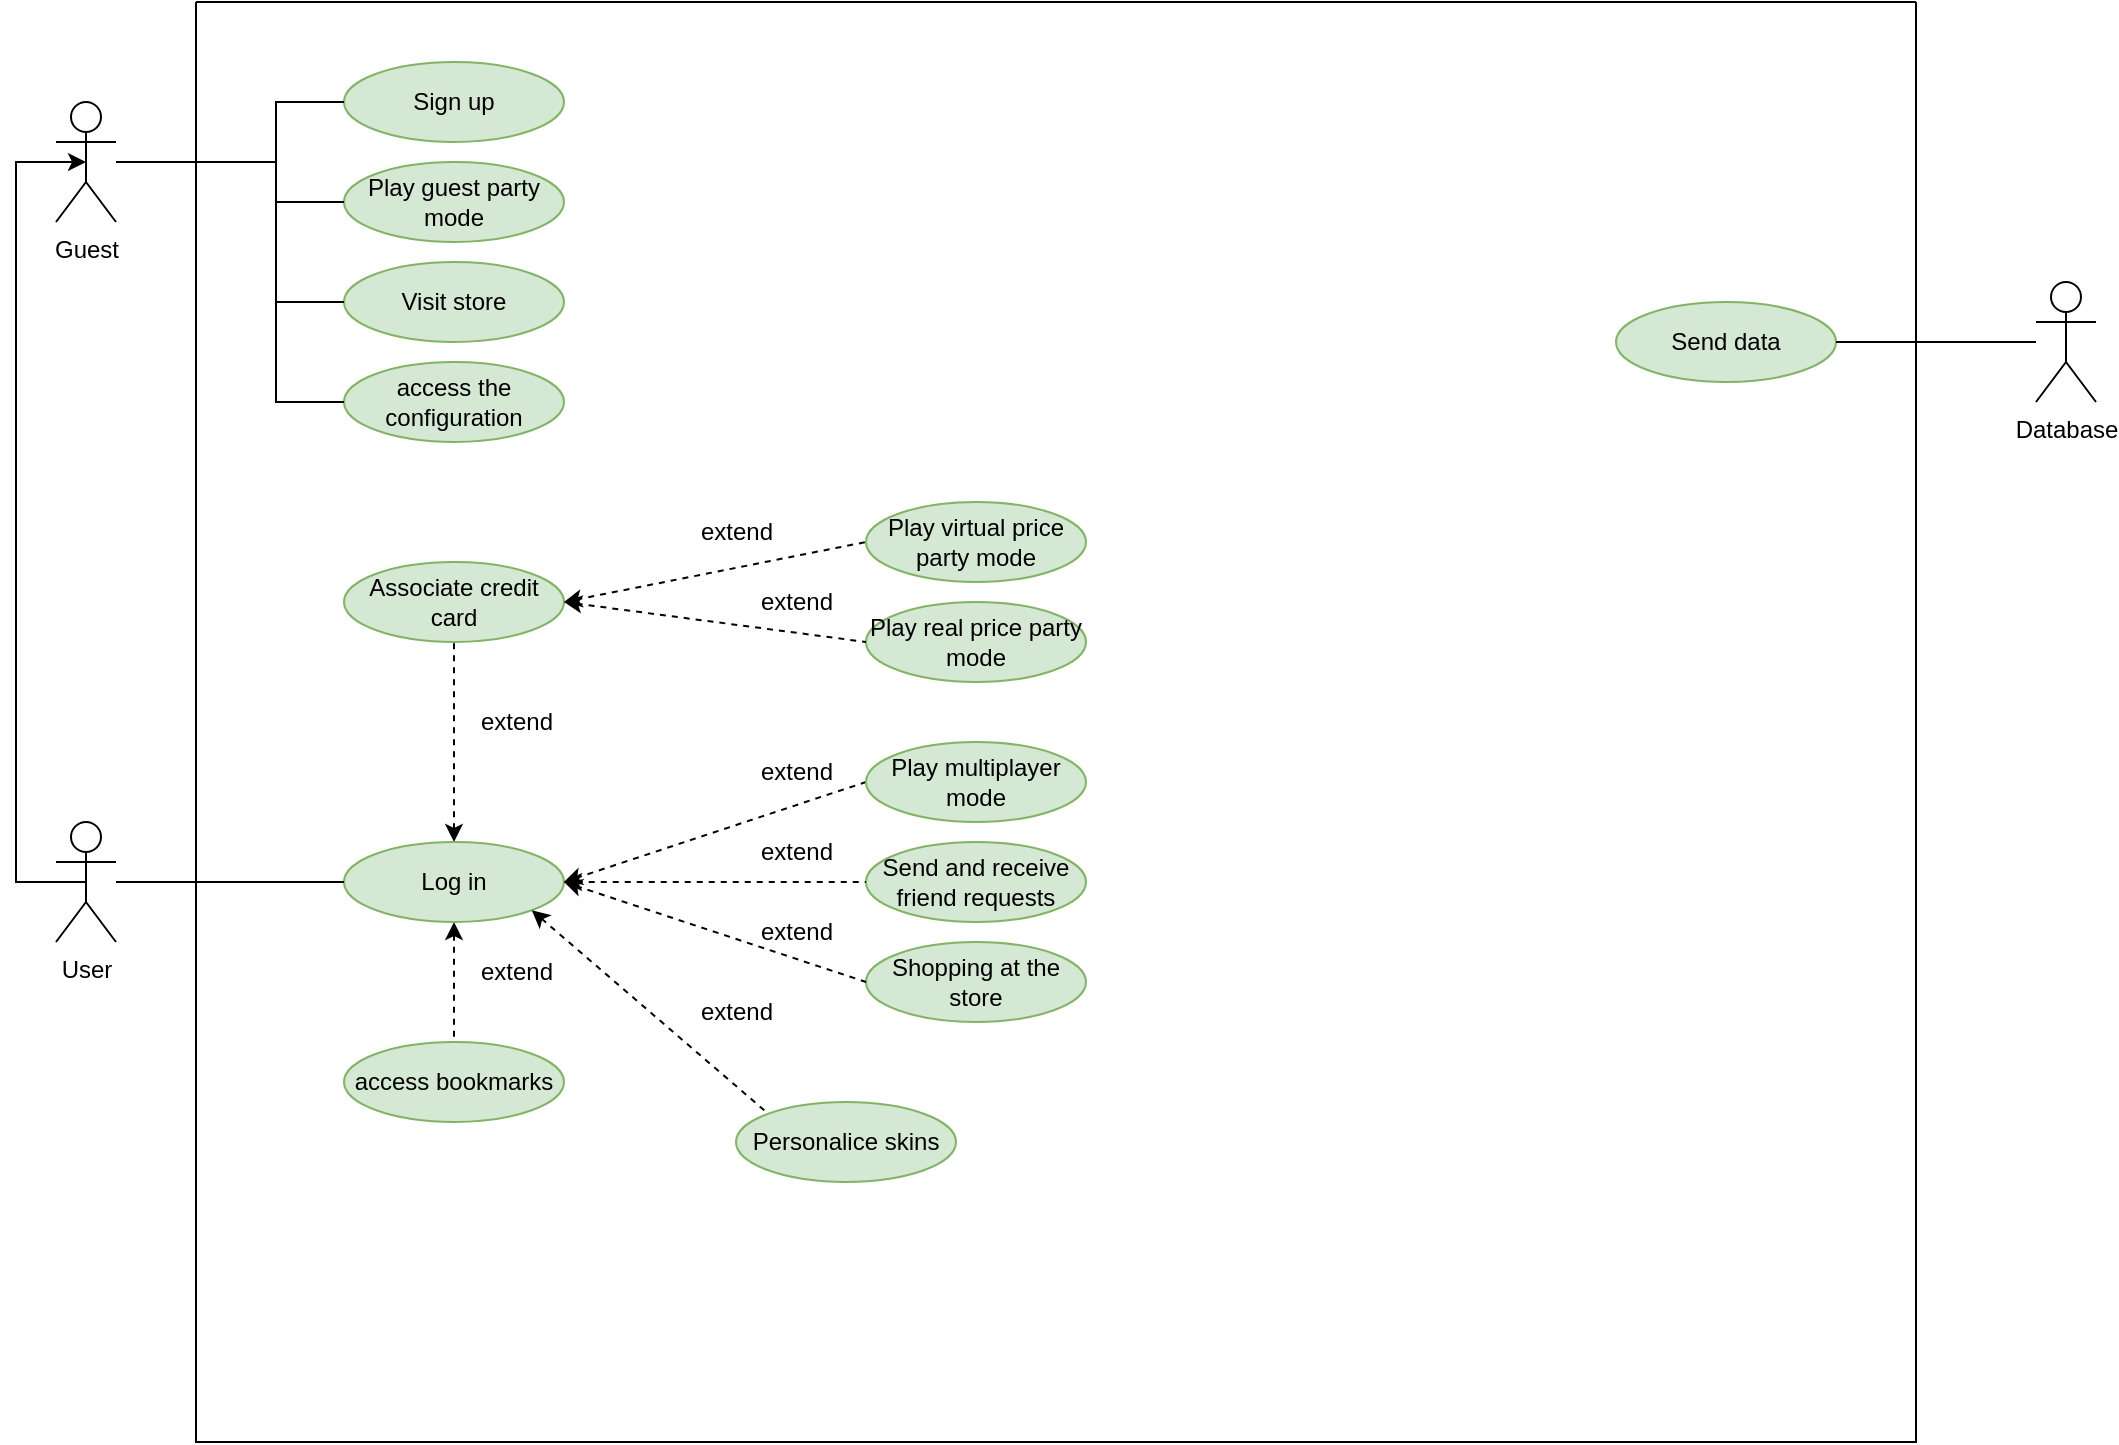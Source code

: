 <mxfile>
    <diagram name="Página-1" id="CXJXlOiOrODaM3HMHi4I">
        <mxGraphModel dx="1770" dy="809" grid="1" gridSize="10" guides="1" tooltips="1" connect="1" arrows="1" fold="1" page="1" pageScale="1" pageWidth="827" pageHeight="1169" math="0" shadow="0">
            <root>
                <mxCell id="0"/>
                <mxCell id="1" parent="0"/>
                <mxCell id="282KxaGEVmYwGQcS04Fb-1" value="" style="swimlane;startSize=0;rounded=0;" parent="1" vertex="1">
                    <mxGeometry x="120" y="120" width="860" height="720" as="geometry"/>
                </mxCell>
                <mxCell id="-MapfWKm76I0NRb1GSsC-16" style="edgeStyle=orthogonalEdgeStyle;rounded=0;orthogonalLoop=1;jettySize=auto;html=1;entryX=0.5;entryY=1;entryDx=0;entryDy=0;endArrow=none;endFill=0;startArrow=classic;startFill=1;dashed=1;" parent="282KxaGEVmYwGQcS04Fb-1" source="282KxaGEVmYwGQcS04Fb-3" target="V3-tlpa_SD0hHTbS8woX-8" edge="1">
                    <mxGeometry relative="1" as="geometry"/>
                </mxCell>
                <mxCell id="-MapfWKm76I0NRb1GSsC-28" style="edgeStyle=orthogonalEdgeStyle;rounded=0;orthogonalLoop=1;jettySize=auto;html=1;entryX=0.5;entryY=0;entryDx=0;entryDy=0;endArrow=none;endFill=0;startArrow=classic;startFill=1;dashed=1;" parent="282KxaGEVmYwGQcS04Fb-1" source="282KxaGEVmYwGQcS04Fb-3" target="-MapfWKm76I0NRb1GSsC-27" edge="1">
                    <mxGeometry relative="1" as="geometry"/>
                </mxCell>
                <mxCell id="282KxaGEVmYwGQcS04Fb-3" value="Log in" style="ellipse;whiteSpace=wrap;html=1;fillColor=#d5e8d4;strokeColor=#82b366;rounded=0;" parent="282KxaGEVmYwGQcS04Fb-1" vertex="1">
                    <mxGeometry x="74" y="420" width="110" height="40" as="geometry"/>
                </mxCell>
                <mxCell id="282KxaGEVmYwGQcS04Fb-14" value="Send data" style="ellipse;whiteSpace=wrap;html=1;fillColor=#d5e8d4;strokeColor=#82b366;rounded=0;" parent="282KxaGEVmYwGQcS04Fb-1" vertex="1">
                    <mxGeometry x="710" y="150" width="110" height="40" as="geometry"/>
                </mxCell>
                <mxCell id="V3-tlpa_SD0hHTbS8woX-4" value="Play real price party mode" style="ellipse;whiteSpace=wrap;html=1;fillColor=#d5e8d4;strokeColor=#82b366;rounded=0;" parent="282KxaGEVmYwGQcS04Fb-1" vertex="1">
                    <mxGeometry x="335" y="300" width="110" height="40" as="geometry"/>
                </mxCell>
                <mxCell id="V3-tlpa_SD0hHTbS8woX-7" value="Sign up" style="ellipse;whiteSpace=wrap;html=1;fillColor=#d5e8d4;strokeColor=#82b366;rounded=0;" parent="282KxaGEVmYwGQcS04Fb-1" vertex="1">
                    <mxGeometry x="74" y="30" width="110" height="40" as="geometry"/>
                </mxCell>
                <mxCell id="V3-tlpa_SD0hHTbS8woX-8" value="Associate credit card" style="ellipse;whiteSpace=wrap;html=1;fillColor=#d5e8d4;strokeColor=#82b366;rounded=0;" parent="282KxaGEVmYwGQcS04Fb-1" vertex="1">
                    <mxGeometry x="74" y="280" width="110" height="40" as="geometry"/>
                </mxCell>
                <mxCell id="-MapfWKm76I0NRb1GSsC-2" value="Play virtual price party mode" style="ellipse;whiteSpace=wrap;html=1;fillColor=#d5e8d4;strokeColor=#82b366;rounded=0;" parent="282KxaGEVmYwGQcS04Fb-1" vertex="1">
                    <mxGeometry x="335" y="250" width="110" height="40" as="geometry"/>
                </mxCell>
                <mxCell id="-MapfWKm76I0NRb1GSsC-8" value="Play guest party mode" style="ellipse;whiteSpace=wrap;html=1;fillColor=#d5e8d4;strokeColor=#82b366;rounded=0;" parent="282KxaGEVmYwGQcS04Fb-1" vertex="1">
                    <mxGeometry x="74" y="80" width="110" height="40" as="geometry"/>
                </mxCell>
                <mxCell id="-MapfWKm76I0NRb1GSsC-17" value="extend" style="text;html=1;align=center;verticalAlign=middle;resizable=0;points=[];autosize=1;strokeColor=none;fillColor=none;rounded=0;" parent="282KxaGEVmYwGQcS04Fb-1" vertex="1">
                    <mxGeometry x="270.0" y="370" width="60" height="30" as="geometry"/>
                </mxCell>
                <mxCell id="-MapfWKm76I0NRb1GSsC-20" value="" style="endArrow=none;html=1;rounded=0;entryX=0;entryY=0.5;entryDx=0;entryDy=0;exitX=1;exitY=0.5;exitDx=0;exitDy=0;endFill=0;startArrow=classic;startFill=1;dashed=1;" parent="282KxaGEVmYwGQcS04Fb-1" source="282KxaGEVmYwGQcS04Fb-3" target="-MapfWKm76I0NRb1GSsC-19" edge="1">
                    <mxGeometry width="50" height="50" relative="1" as="geometry">
                        <mxPoint x="364" y="386" as="sourcePoint"/>
                        <mxPoint x="442" y="330" as="targetPoint"/>
                    </mxGeometry>
                </mxCell>
                <mxCell id="-MapfWKm76I0NRb1GSsC-22" value="Visit store" style="ellipse;whiteSpace=wrap;html=1;fillColor=#d5e8d4;strokeColor=#82b366;rounded=0;" parent="282KxaGEVmYwGQcS04Fb-1" vertex="1">
                    <mxGeometry x="74" y="130" width="110" height="40" as="geometry"/>
                </mxCell>
                <mxCell id="-MapfWKm76I0NRb1GSsC-24" value="access the configuration" style="ellipse;whiteSpace=wrap;html=1;fillColor=#d5e8d4;strokeColor=#82b366;rounded=0;" parent="282KxaGEVmYwGQcS04Fb-1" vertex="1">
                    <mxGeometry x="74" y="180" width="110" height="40" as="geometry"/>
                </mxCell>
                <mxCell id="-MapfWKm76I0NRb1GSsC-27" value="access bookmarks" style="ellipse;whiteSpace=wrap;html=1;fillColor=#d5e8d4;strokeColor=#82b366;rounded=0;" parent="282KxaGEVmYwGQcS04Fb-1" vertex="1">
                    <mxGeometry x="74" y="520" width="110" height="40" as="geometry"/>
                </mxCell>
                <mxCell id="-MapfWKm76I0NRb1GSsC-29" value="extend" style="text;html=1;align=center;verticalAlign=middle;resizable=0;points=[];autosize=1;strokeColor=none;fillColor=none;rounded=0;" parent="282KxaGEVmYwGQcS04Fb-1" vertex="1">
                    <mxGeometry x="130.0" y="470" width="60" height="30" as="geometry"/>
                </mxCell>
                <mxCell id="-MapfWKm76I0NRb1GSsC-30" value="Send and receive friend requests" style="ellipse;whiteSpace=wrap;html=1;fillColor=#d5e8d4;strokeColor=#82b366;rounded=0;" parent="282KxaGEVmYwGQcS04Fb-1" vertex="1">
                    <mxGeometry x="335" y="420" width="110" height="40" as="geometry"/>
                </mxCell>
                <mxCell id="-MapfWKm76I0NRb1GSsC-59" value="Shopping at the store" style="ellipse;whiteSpace=wrap;html=1;fillColor=#d5e8d4;strokeColor=#82b366;rounded=0;" parent="282KxaGEVmYwGQcS04Fb-1" vertex="1">
                    <mxGeometry x="335" y="470" width="110" height="40" as="geometry"/>
                </mxCell>
                <mxCell id="-MapfWKm76I0NRb1GSsC-19" value="Play multiplayer mode" style="ellipse;whiteSpace=wrap;html=1;fillColor=#d5e8d4;strokeColor=#82b366;rounded=0;" parent="282KxaGEVmYwGQcS04Fb-1" vertex="1">
                    <mxGeometry x="335" y="370" width="110" height="40" as="geometry"/>
                </mxCell>
                <mxCell id="-MapfWKm76I0NRb1GSsC-65" value="extend" style="text;html=1;align=center;verticalAlign=middle;resizable=0;points=[];autosize=1;strokeColor=none;fillColor=none;rounded=0;" parent="282KxaGEVmYwGQcS04Fb-1" vertex="1">
                    <mxGeometry x="130.0" y="345" width="60" height="30" as="geometry"/>
                </mxCell>
                <mxCell id="-MapfWKm76I0NRb1GSsC-67" value="" style="endArrow=none;dashed=1;html=1;rounded=0;exitX=1;exitY=0.5;exitDx=0;exitDy=0;entryX=0;entryY=0.5;entryDx=0;entryDy=0;startArrow=classic;startFill=1;" parent="282KxaGEVmYwGQcS04Fb-1" source="282KxaGEVmYwGQcS04Fb-3" target="-MapfWKm76I0NRb1GSsC-30" edge="1">
                    <mxGeometry width="50" height="50" relative="1" as="geometry">
                        <mxPoint x="400" y="630" as="sourcePoint"/>
                        <mxPoint x="450" y="580" as="targetPoint"/>
                    </mxGeometry>
                </mxCell>
                <mxCell id="-MapfWKm76I0NRb1GSsC-68" value="" style="endArrow=none;dashed=1;html=1;rounded=0;exitX=1;exitY=0.5;exitDx=0;exitDy=0;entryX=0;entryY=0.5;entryDx=0;entryDy=0;startArrow=classic;startFill=1;" parent="282KxaGEVmYwGQcS04Fb-1" source="282KxaGEVmYwGQcS04Fb-3" target="-MapfWKm76I0NRb1GSsC-59" edge="1">
                    <mxGeometry width="50" height="50" relative="1" as="geometry">
                        <mxPoint x="178" y="424" as="sourcePoint"/>
                        <mxPoint x="290" y="460" as="targetPoint"/>
                    </mxGeometry>
                </mxCell>
                <mxCell id="-MapfWKm76I0NRb1GSsC-69" value="extend" style="text;html=1;align=center;verticalAlign=middle;resizable=0;points=[];autosize=1;strokeColor=none;fillColor=none;rounded=0;" parent="282KxaGEVmYwGQcS04Fb-1" vertex="1">
                    <mxGeometry x="270.0" y="450" width="60" height="30" as="geometry"/>
                </mxCell>
                <mxCell id="-MapfWKm76I0NRb1GSsC-70" value="extend" style="text;html=1;align=center;verticalAlign=middle;resizable=0;points=[];autosize=1;strokeColor=none;fillColor=none;rounded=0;" parent="282KxaGEVmYwGQcS04Fb-1" vertex="1">
                    <mxGeometry x="270.0" y="410" width="60" height="30" as="geometry"/>
                </mxCell>
                <mxCell id="-MapfWKm76I0NRb1GSsC-72" value="" style="endArrow=none;html=1;rounded=0;entryX=0;entryY=0.5;entryDx=0;entryDy=0;exitX=1;exitY=0.5;exitDx=0;exitDy=0;endFill=0;startArrow=classic;startFill=1;dashed=1;" parent="282KxaGEVmYwGQcS04Fb-1" source="V3-tlpa_SD0hHTbS8woX-8" target="V3-tlpa_SD0hHTbS8woX-4" edge="1">
                    <mxGeometry width="50" height="50" relative="1" as="geometry">
                        <mxPoint x="194" y="410" as="sourcePoint"/>
                        <mxPoint x="345" y="410" as="targetPoint"/>
                    </mxGeometry>
                </mxCell>
                <mxCell id="-MapfWKm76I0NRb1GSsC-73" value="" style="endArrow=none;html=1;rounded=0;entryX=0;entryY=0.5;entryDx=0;entryDy=0;exitX=1;exitY=0.5;exitDx=0;exitDy=0;endFill=0;startArrow=classic;startFill=1;dashed=1;" parent="282KxaGEVmYwGQcS04Fb-1" source="V3-tlpa_SD0hHTbS8woX-8" target="-MapfWKm76I0NRb1GSsC-2" edge="1">
                    <mxGeometry width="50" height="50" relative="1" as="geometry">
                        <mxPoint x="194" y="310" as="sourcePoint"/>
                        <mxPoint x="345" y="330" as="targetPoint"/>
                    </mxGeometry>
                </mxCell>
                <mxCell id="-MapfWKm76I0NRb1GSsC-74" value="extend" style="text;html=1;align=center;verticalAlign=middle;resizable=0;points=[];autosize=1;strokeColor=none;fillColor=none;rounded=0;" parent="282KxaGEVmYwGQcS04Fb-1" vertex="1">
                    <mxGeometry x="270.0" y="285" width="60" height="30" as="geometry"/>
                </mxCell>
                <mxCell id="-MapfWKm76I0NRb1GSsC-75" value="extend" style="text;html=1;align=center;verticalAlign=middle;resizable=0;points=[];autosize=1;strokeColor=none;fillColor=none;rounded=0;" parent="282KxaGEVmYwGQcS04Fb-1" vertex="1">
                    <mxGeometry x="240.0" y="250" width="60" height="30" as="geometry"/>
                </mxCell>
                <mxCell id="2" value="Personalice skins" style="ellipse;whiteSpace=wrap;html=1;fillColor=#d5e8d4;strokeColor=#82b366;rounded=0;" vertex="1" parent="282KxaGEVmYwGQcS04Fb-1">
                    <mxGeometry x="270" y="550" width="110" height="40" as="geometry"/>
                </mxCell>
                <mxCell id="4" value="" style="endArrow=none;dashed=1;html=1;rounded=0;exitX=1;exitY=1;exitDx=0;exitDy=0;entryX=0;entryY=0;entryDx=0;entryDy=0;startArrow=classic;startFill=1;" edge="1" parent="282KxaGEVmYwGQcS04Fb-1" source="282KxaGEVmYwGQcS04Fb-3" target="2">
                    <mxGeometry width="50" height="50" relative="1" as="geometry">
                        <mxPoint x="194" y="450" as="sourcePoint"/>
                        <mxPoint x="345" y="500" as="targetPoint"/>
                    </mxGeometry>
                </mxCell>
                <mxCell id="5" value="extend" style="text;html=1;align=center;verticalAlign=middle;resizable=0;points=[];autosize=1;strokeColor=none;fillColor=none;rounded=0;" vertex="1" parent="282KxaGEVmYwGQcS04Fb-1">
                    <mxGeometry x="240.0" y="490" width="60" height="30" as="geometry"/>
                </mxCell>
                <mxCell id="-MapfWKm76I0NRb1GSsC-5" style="edgeStyle=orthogonalEdgeStyle;rounded=0;orthogonalLoop=1;jettySize=auto;html=1;entryX=0.5;entryY=0.5;entryDx=0;entryDy=0;entryPerimeter=0;exitX=0.5;exitY=0.5;exitDx=0;exitDy=0;exitPerimeter=0;" parent="1" source="282KxaGEVmYwGQcS04Fb-2" target="-MapfWKm76I0NRb1GSsC-4" edge="1">
                    <mxGeometry relative="1" as="geometry">
                        <Array as="points">
                            <mxPoint x="30" y="560"/>
                            <mxPoint x="30" y="200"/>
                        </Array>
                    </mxGeometry>
                </mxCell>
                <mxCell id="-MapfWKm76I0NRb1GSsC-7" style="edgeStyle=orthogonalEdgeStyle;rounded=0;orthogonalLoop=1;jettySize=auto;html=1;entryX=0;entryY=0.5;entryDx=0;entryDy=0;endArrow=none;endFill=0;" parent="1" source="282KxaGEVmYwGQcS04Fb-2" target="282KxaGEVmYwGQcS04Fb-3" edge="1">
                    <mxGeometry relative="1" as="geometry"/>
                </mxCell>
                <mxCell id="282KxaGEVmYwGQcS04Fb-2" value="User" style="shape=umlActor;verticalLabelPosition=bottom;verticalAlign=top;html=1;outlineConnect=0;rounded=0;" parent="1" vertex="1">
                    <mxGeometry x="50" y="530" width="30" height="60" as="geometry"/>
                </mxCell>
                <mxCell id="282KxaGEVmYwGQcS04Fb-15" style="edgeStyle=orthogonalEdgeStyle;rounded=0;orthogonalLoop=1;jettySize=auto;html=1;entryX=1;entryY=0.5;entryDx=0;entryDy=0;endArrow=none;endFill=0;" parent="1" source="282KxaGEVmYwGQcS04Fb-13" target="282KxaGEVmYwGQcS04Fb-14" edge="1">
                    <mxGeometry relative="1" as="geometry"/>
                </mxCell>
                <mxCell id="282KxaGEVmYwGQcS04Fb-13" value="Database" style="shape=umlActor;verticalLabelPosition=bottom;verticalAlign=top;html=1;outlineConnect=0;rounded=0;" parent="1" vertex="1">
                    <mxGeometry x="1040" y="260" width="30" height="60" as="geometry"/>
                </mxCell>
                <mxCell id="-MapfWKm76I0NRb1GSsC-6" style="edgeStyle=orthogonalEdgeStyle;rounded=0;orthogonalLoop=1;jettySize=auto;html=1;entryX=0;entryY=0.5;entryDx=0;entryDy=0;endArrow=none;endFill=0;" parent="1" source="-MapfWKm76I0NRb1GSsC-4" target="V3-tlpa_SD0hHTbS8woX-7" edge="1">
                    <mxGeometry relative="1" as="geometry">
                        <Array as="points">
                            <mxPoint x="160" y="200"/>
                            <mxPoint x="160" y="170"/>
                        </Array>
                    </mxGeometry>
                </mxCell>
                <mxCell id="-MapfWKm76I0NRb1GSsC-9" style="edgeStyle=orthogonalEdgeStyle;rounded=0;orthogonalLoop=1;jettySize=auto;html=1;entryX=0;entryY=0.5;entryDx=0;entryDy=0;endArrow=none;endFill=0;" parent="1" source="-MapfWKm76I0NRb1GSsC-4" target="-MapfWKm76I0NRb1GSsC-8" edge="1">
                    <mxGeometry relative="1" as="geometry">
                        <Array as="points">
                            <mxPoint x="160" y="200"/>
                            <mxPoint x="160" y="220"/>
                        </Array>
                    </mxGeometry>
                </mxCell>
                <mxCell id="-MapfWKm76I0NRb1GSsC-23" style="edgeStyle=orthogonalEdgeStyle;rounded=0;orthogonalLoop=1;jettySize=auto;html=1;entryX=0;entryY=0.5;entryDx=0;entryDy=0;endArrow=none;endFill=0;" parent="1" source="-MapfWKm76I0NRb1GSsC-4" target="-MapfWKm76I0NRb1GSsC-22" edge="1">
                    <mxGeometry relative="1" as="geometry">
                        <Array as="points">
                            <mxPoint x="160" y="200"/>
                            <mxPoint x="160" y="270"/>
                        </Array>
                    </mxGeometry>
                </mxCell>
                <mxCell id="-MapfWKm76I0NRb1GSsC-25" style="edgeStyle=orthogonalEdgeStyle;rounded=0;orthogonalLoop=1;jettySize=auto;html=1;entryX=0;entryY=0.5;entryDx=0;entryDy=0;endArrow=none;endFill=0;" parent="1" source="-MapfWKm76I0NRb1GSsC-4" target="-MapfWKm76I0NRb1GSsC-24" edge="1">
                    <mxGeometry relative="1" as="geometry">
                        <Array as="points">
                            <mxPoint x="160" y="200"/>
                            <mxPoint x="160" y="320"/>
                        </Array>
                    </mxGeometry>
                </mxCell>
                <mxCell id="-MapfWKm76I0NRb1GSsC-4" value="Guest" style="shape=umlActor;verticalLabelPosition=bottom;verticalAlign=top;html=1;outlineConnect=0;rounded=0;" parent="1" vertex="1">
                    <mxGeometry x="50" y="170" width="30" height="60" as="geometry"/>
                </mxCell>
            </root>
        </mxGraphModel>
    </diagram>
</mxfile>